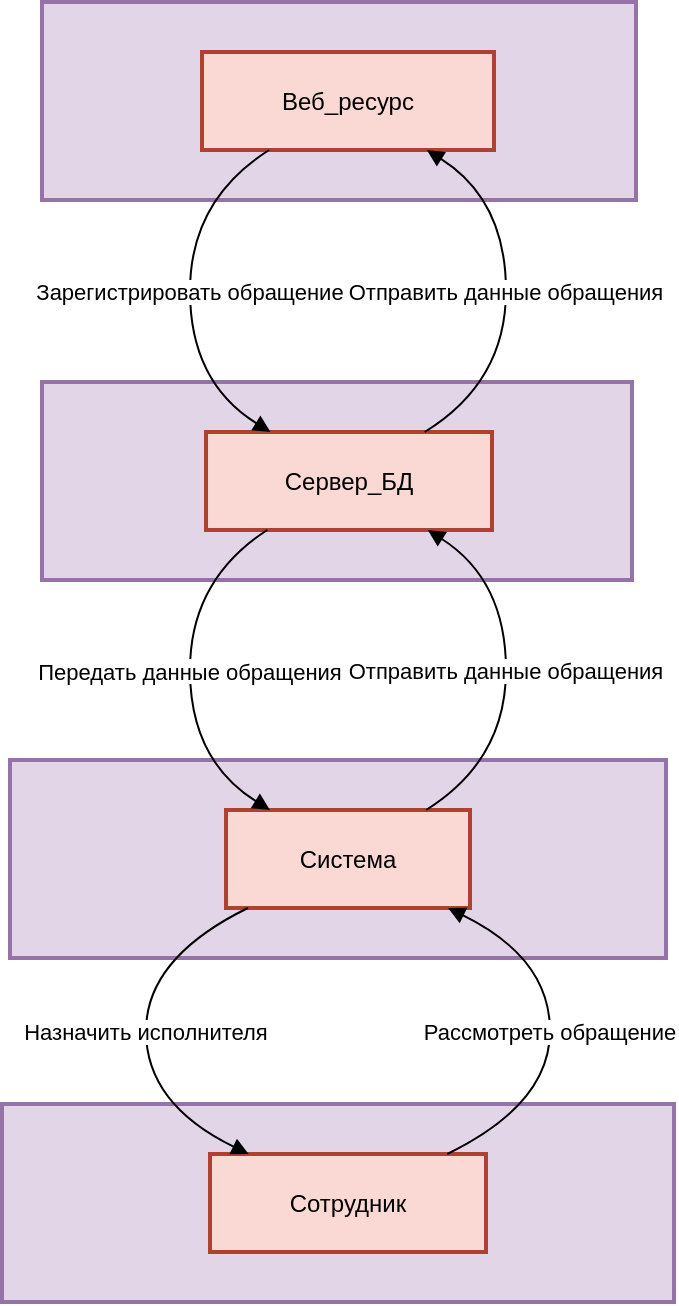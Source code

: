 <mxfile>
    <diagram name="Страница — 1" id="L-YXIYXzgaX-KieRVQ9y">
        <mxGraphModel dx="974" dy="779" grid="1" gridSize="10" guides="1" tooltips="1" connect="1" arrows="1" fold="1" page="1" pageScale="1" pageWidth="1169" pageHeight="827" math="0" shadow="0">
            <root>
                <mxCell id="0"/>
                <mxCell id="1" parent="0"/>
                <mxCell id="r_L1VLdTx0chJ_KGzGY3-1" value="Сотрудник" style="whiteSpace=wrap;strokeWidth=2;fillColor=#e1d5e7;strokeColor=#9673a6;" parent="1" vertex="1">
                    <mxGeometry x="20" y="571" width="336" height="99" as="geometry"/>
                </mxCell>
                <mxCell id="r_L1VLdTx0chJ_KGzGY3-2" value="Система" style="whiteSpace=wrap;strokeWidth=2;fillColor=#e1d5e7;strokeColor=#9673a6;" parent="1" vertex="1">
                    <mxGeometry x="24" y="399" width="328" height="99" as="geometry"/>
                </mxCell>
                <mxCell id="r_L1VLdTx0chJ_KGzGY3-3" value="Сервер_БД" style="whiteSpace=wrap;strokeWidth=2;fillColor=#e1d5e7;strokeColor=#9673a6;" parent="1" vertex="1">
                    <mxGeometry x="40" y="210" width="295" height="99" as="geometry"/>
                </mxCell>
                <mxCell id="r_L1VLdTx0chJ_KGzGY3-4" value="Веб_ресурс" style="whiteSpace=wrap;strokeWidth=2;fillColor=#e1d5e7;strokeColor=#9673a6;" parent="1" vertex="1">
                    <mxGeometry x="40" y="20" width="297" height="99" as="geometry"/>
                </mxCell>
                <mxCell id="r_L1VLdTx0chJ_KGzGY3-5" value="Веб_ресурс" style="whiteSpace=wrap;strokeWidth=2;fillColor=#fad9d5;strokeColor=#ae4132;" parent="1" vertex="1">
                    <mxGeometry x="120" y="45" width="146" height="49" as="geometry"/>
                </mxCell>
                <mxCell id="r_L1VLdTx0chJ_KGzGY3-6" value="Сервер_БД" style="whiteSpace=wrap;strokeWidth=2;fillColor=#fad9d5;strokeColor=#ae4132;" parent="1" vertex="1">
                    <mxGeometry x="122" y="235" width="143" height="49" as="geometry"/>
                </mxCell>
                <mxCell id="r_L1VLdTx0chJ_KGzGY3-7" value="Система" style="whiteSpace=wrap;strokeWidth=2;fillColor=#fad9d5;strokeColor=#ae4132;" parent="1" vertex="1">
                    <mxGeometry x="132" y="424" width="122" height="49" as="geometry"/>
                </mxCell>
                <mxCell id="r_L1VLdTx0chJ_KGzGY3-8" value="Сотрудник" style="whiteSpace=wrap;strokeWidth=2;fillColor=#fad9d5;strokeColor=#ae4132;" parent="1" vertex="1">
                    <mxGeometry x="124" y="596" width="138" height="49" as="geometry"/>
                </mxCell>
                <mxCell id="r_L1VLdTx0chJ_KGzGY3-9" value="Зарегистрировать обращение" style="curved=1;startArrow=none;endArrow=block;exitX=0.23;exitY=1;entryX=0.22;entryY=-0.01;rounded=0;" parent="1" source="r_L1VLdTx0chJ_KGzGY3-5" target="r_L1VLdTx0chJ_KGzGY3-6" edge="1">
                    <mxGeometry relative="1" as="geometry">
                        <Array as="points">
                            <mxPoint x="114" y="119"/>
                            <mxPoint x="114" y="210"/>
                        </Array>
                    </mxGeometry>
                </mxCell>
                <mxCell id="r_L1VLdTx0chJ_KGzGY3-10" value="Передать данные обращения" style="curved=1;startArrow=none;endArrow=block;exitX=0.22;exitY=0.99;entryX=0.18;entryY=0;rounded=0;" parent="1" source="r_L1VLdTx0chJ_KGzGY3-6" target="r_L1VLdTx0chJ_KGzGY3-7" edge="1">
                    <mxGeometry relative="1" as="geometry">
                        <Array as="points">
                            <mxPoint x="114" y="309"/>
                            <mxPoint x="114" y="399"/>
                        </Array>
                    </mxGeometry>
                </mxCell>
                <mxCell id="r_L1VLdTx0chJ_KGzGY3-11" value="Назначить исполнителя" style="curved=1;startArrow=none;endArrow=block;exitX=0.09;exitY=1;entryX=0.14;entryY=0;rounded=0;" parent="1" source="r_L1VLdTx0chJ_KGzGY3-7" target="r_L1VLdTx0chJ_KGzGY3-8" edge="1">
                    <mxGeometry relative="1" as="geometry">
                        <Array as="points">
                            <mxPoint x="92" y="498"/>
                            <mxPoint x="92" y="571"/>
                        </Array>
                    </mxGeometry>
                </mxCell>
                <mxCell id="r_L1VLdTx0chJ_KGzGY3-12" value="Рассмотреть обращение" style="curved=1;startArrow=none;endArrow=block;exitX=0.86;exitY=0;entryX=0.91;entryY=1;rounded=0;" parent="1" source="r_L1VLdTx0chJ_KGzGY3-8" target="r_L1VLdTx0chJ_KGzGY3-7" edge="1">
                    <mxGeometry relative="1" as="geometry">
                        <Array as="points">
                            <mxPoint x="294" y="571"/>
                            <mxPoint x="294" y="498"/>
                        </Array>
                    </mxGeometry>
                </mxCell>
                <mxCell id="r_L1VLdTx0chJ_KGzGY3-13" value="Отправить данные обращения" style="curved=1;startArrow=none;endArrow=block;exitX=0.82;exitY=0;entryX=0.77;entryY=0.99;rounded=0;" parent="1" source="r_L1VLdTx0chJ_KGzGY3-7" target="r_L1VLdTx0chJ_KGzGY3-6" edge="1">
                    <mxGeometry relative="1" as="geometry">
                        <Array as="points">
                            <mxPoint x="272" y="399"/>
                            <mxPoint x="272" y="309"/>
                        </Array>
                    </mxGeometry>
                </mxCell>
                <mxCell id="r_L1VLdTx0chJ_KGzGY3-14" value="Отправить данные обращения" style="curved=1;startArrow=none;endArrow=block;exitX=0.77;exitY=-0.01;entryX=0.77;entryY=1;rounded=0;" parent="1" source="r_L1VLdTx0chJ_KGzGY3-6" target="r_L1VLdTx0chJ_KGzGY3-5" edge="1">
                    <mxGeometry relative="1" as="geometry">
                        <Array as="points">
                            <mxPoint x="272" y="210"/>
                            <mxPoint x="272" y="119"/>
                        </Array>
                    </mxGeometry>
                </mxCell>
            </root>
        </mxGraphModel>
    </diagram>
</mxfile>